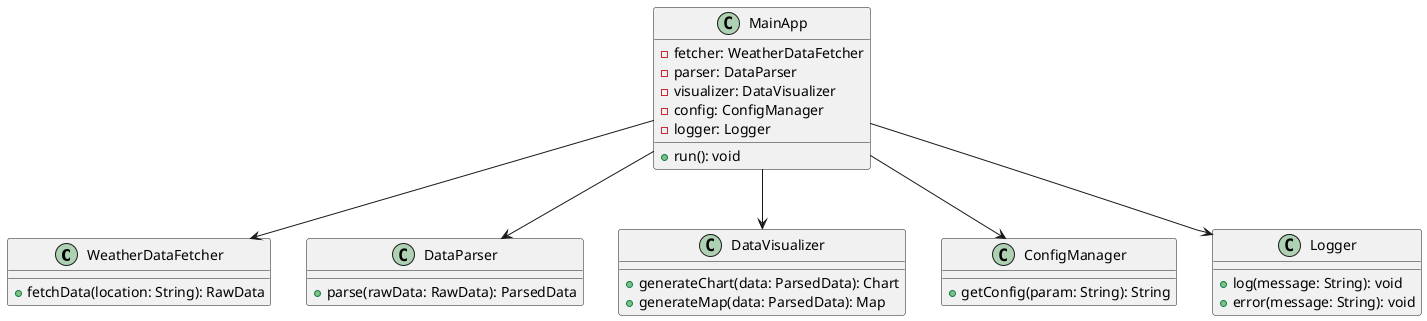 @startuml
skinparam defaultFontName "Times New Roman"

class WeatherDataFetcher {
  +fetchData(location: String): RawData
}

class DataParser {
  +parse(rawData: RawData): ParsedData
}

class DataVisualizer {
  +generateChart(data: ParsedData): Chart
  +generateMap(data: ParsedData): Map
}

class ConfigManager {
  +getConfig(param: String): String
}

class Logger {
  +log(message: String): void
  +error(message: String): void
}

class MainApp {
  -fetcher: WeatherDataFetcher
  -parser: DataParser
  -visualizer: DataVisualizer
  -config: ConfigManager
  -logger: Logger
  +run(): void
}

MainApp --> WeatherDataFetcher
MainApp --> DataParser
MainApp --> DataVisualizer
MainApp --> ConfigManager
MainApp --> Logger
@enduml
